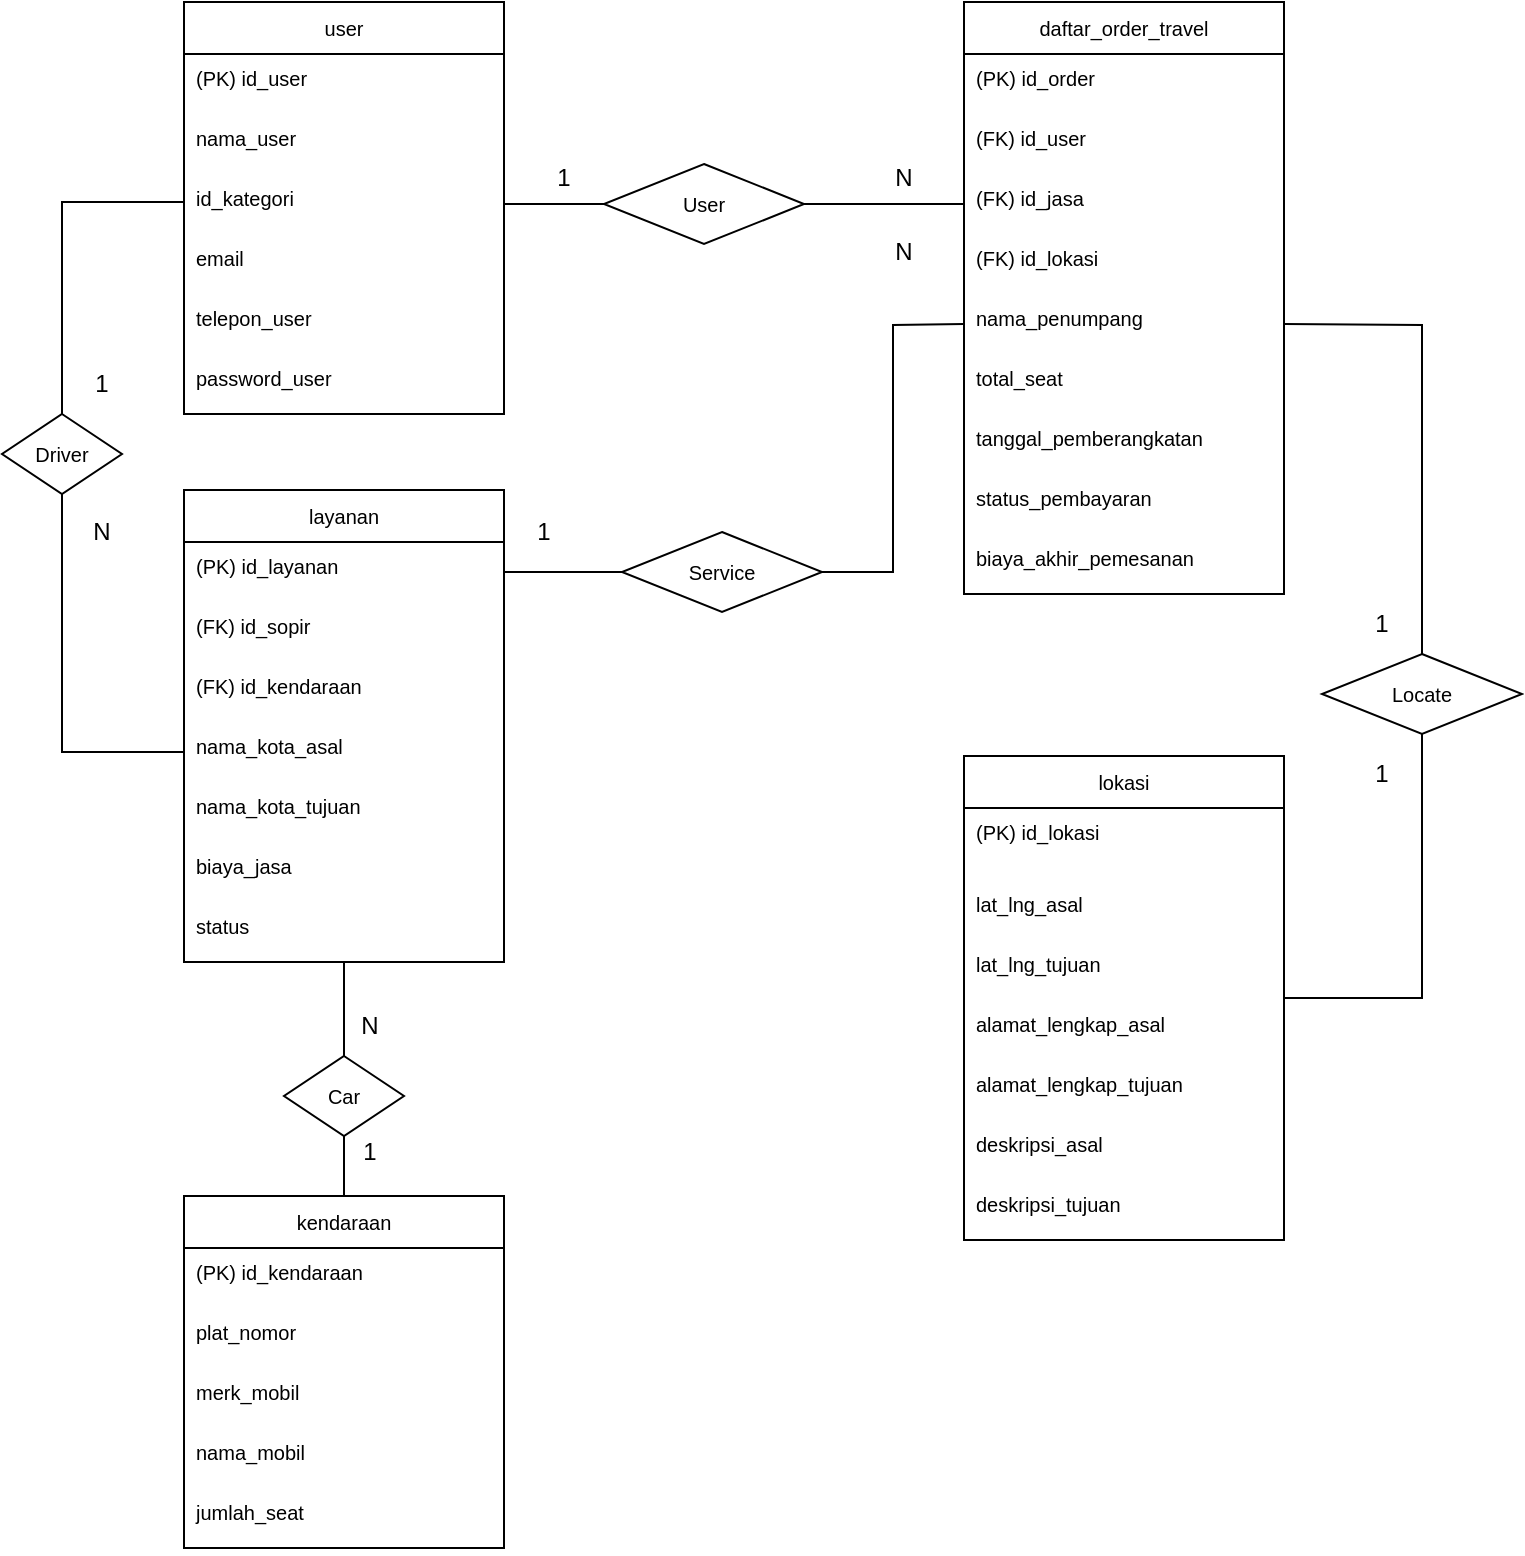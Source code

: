 <mxfile version="20.6.2" type="device"><diagram id="Vi5kI4NgUwLFS01iaTmD" name="Page-1"><mxGraphModel dx="32" dy="2723" grid="1" gridSize="10" guides="1" tooltips="1" connect="1" arrows="1" fold="1" page="1" pageScale="1" pageWidth="850" pageHeight="1100" math="0" shadow="0"><root><mxCell id="0"/><mxCell id="1" parent="0"/><mxCell id="12" value="user" style="swimlane;fontStyle=0;childLayout=stackLayout;horizontal=1;startSize=26;horizontalStack=0;resizeParent=1;resizeParentMax=0;resizeLast=0;collapsible=1;marginBottom=0;align=center;fontSize=10;" parent="1" vertex="1"><mxGeometry x="991" y="-2036" width="160" height="206" as="geometry"><mxRectangle x="1230" y="160" width="80" height="26" as="alternateBounds"/></mxGeometry></mxCell><mxCell id="13" value="(PK) id_user" style="text;strokeColor=none;fillColor=none;spacingLeft=4;spacingRight=4;overflow=hidden;rotatable=0;points=[[0,0.5],[1,0.5]];portConstraint=eastwest;fontSize=10;fontStyle=0" parent="12" vertex="1"><mxGeometry y="26" width="160" height="30" as="geometry"/></mxCell><mxCell id="15" value="nama_user" style="text;strokeColor=none;fillColor=none;spacingLeft=4;spacingRight=4;overflow=hidden;rotatable=0;points=[[0,0.5],[1,0.5]];portConstraint=eastwest;fontSize=10;" parent="12" vertex="1"><mxGeometry y="56" width="160" height="30" as="geometry"/></mxCell><mxCell id="14" value="id_kategori" style="text;strokeColor=none;fillColor=none;spacingLeft=4;spacingRight=4;overflow=hidden;rotatable=0;points=[[0,0.5],[1,0.5]];portConstraint=eastwest;fontSize=10;fontStyle=0" parent="12" vertex="1"><mxGeometry y="86" width="160" height="30" as="geometry"/></mxCell><mxCell id="16" value="email" style="text;strokeColor=none;fillColor=none;spacingLeft=4;spacingRight=4;overflow=hidden;rotatable=0;points=[[0,0.5],[1,0.5]];portConstraint=eastwest;fontSize=10;" parent="12" vertex="1"><mxGeometry y="116" width="160" height="30" as="geometry"/></mxCell><mxCell id="17" value="telepon_user" style="text;strokeColor=none;fillColor=none;spacingLeft=4;spacingRight=4;overflow=hidden;rotatable=0;points=[[0,0.5],[1,0.5]];portConstraint=eastwest;fontSize=10;" parent="12" vertex="1"><mxGeometry y="146" width="160" height="30" as="geometry"/></mxCell><mxCell id="18" value="password_user" style="text;strokeColor=none;fillColor=none;spacingLeft=4;spacingRight=4;overflow=hidden;rotatable=0;points=[[0,0.5],[1,0.5]];portConstraint=eastwest;fontSize=10;" parent="12" vertex="1"><mxGeometry y="176" width="160" height="30" as="geometry"/></mxCell><mxCell id="100" style="edgeStyle=orthogonalEdgeStyle;rounded=0;html=1;exitX=0.5;exitY=1;exitDx=0;exitDy=0;endArrow=none;endFill=0;entryX=0.5;entryY=0;entryDx=0;entryDy=0;" parent="1" source="19" target="48" edge="1"><mxGeometry relative="1" as="geometry"><mxPoint x="1071.009" y="-1549" as="targetPoint"/></mxGeometry></mxCell><mxCell id="19" value="layanan" style="swimlane;fontStyle=0;childLayout=stackLayout;horizontal=1;startSize=26;horizontalStack=0;resizeParent=1;resizeParentMax=0;resizeLast=0;collapsible=1;marginBottom=0;align=center;fontSize=10;" parent="1" vertex="1"><mxGeometry x="991" y="-1792" width="160" height="236" as="geometry"><mxRectangle x="1230" y="160" width="80" height="26" as="alternateBounds"/></mxGeometry></mxCell><mxCell id="20" value="(PK) id_layanan" style="text;strokeColor=none;fillColor=none;spacingLeft=4;spacingRight=4;overflow=hidden;rotatable=0;points=[[0,0.5],[1,0.5]];portConstraint=eastwest;fontSize=10;fontStyle=0" parent="19" vertex="1"><mxGeometry y="26" width="160" height="30" as="geometry"/></mxCell><mxCell id="99" value="(FK) id_sopir" style="text;strokeColor=none;fillColor=none;spacingLeft=4;spacingRight=4;overflow=hidden;rotatable=0;points=[[0,0.5],[1,0.5]];portConstraint=eastwest;fontSize=10;" parent="19" vertex="1"><mxGeometry y="56" width="160" height="30" as="geometry"/></mxCell><mxCell id="98" value="(FK) id_kendaraan" style="text;strokeColor=none;fillColor=none;spacingLeft=4;spacingRight=4;overflow=hidden;rotatable=0;points=[[0,0.5],[1,0.5]];portConstraint=eastwest;fontSize=10;" parent="19" vertex="1"><mxGeometry y="86" width="160" height="30" as="geometry"/></mxCell><mxCell id="21" value="nama_kota_asal" style="text;strokeColor=none;fillColor=none;spacingLeft=4;spacingRight=4;overflow=hidden;rotatable=0;points=[[0,0.5],[1,0.5]];portConstraint=eastwest;fontSize=10;" parent="19" vertex="1"><mxGeometry y="116" width="160" height="30" as="geometry"/></mxCell><mxCell id="22" value="nama_kota_tujuan" style="text;strokeColor=none;fillColor=none;spacingLeft=4;spacingRight=4;overflow=hidden;rotatable=0;points=[[0,0.5],[1,0.5]];portConstraint=eastwest;fontSize=10;" parent="19" vertex="1"><mxGeometry y="146" width="160" height="30" as="geometry"/></mxCell><mxCell id="82" value="biaya_jasa" style="text;strokeColor=none;fillColor=none;spacingLeft=4;spacingRight=4;overflow=hidden;rotatable=0;points=[[0,0.5],[1,0.5]];portConstraint=eastwest;fontSize=10;" parent="19" vertex="1"><mxGeometry y="176" width="160" height="30" as="geometry"/></mxCell><mxCell id="23" value="status" style="text;strokeColor=none;fillColor=none;spacingLeft=4;spacingRight=4;overflow=hidden;rotatable=0;points=[[0,0.5],[1,0.5]];portConstraint=eastwest;fontSize=10;" parent="19" vertex="1"><mxGeometry y="206" width="160" height="30" as="geometry"/></mxCell><mxCell id="24" value="daftar_order_travel" style="swimlane;fontStyle=0;childLayout=stackLayout;horizontal=1;startSize=26;horizontalStack=0;resizeParent=1;resizeParentMax=0;resizeLast=0;collapsible=1;marginBottom=0;align=center;fontSize=10;" parent="1" vertex="1"><mxGeometry x="1381" y="-2036" width="160" height="296" as="geometry"><mxRectangle x="1230" y="160" width="80" height="26" as="alternateBounds"/></mxGeometry></mxCell><mxCell id="25" value="(PK) id_order" style="text;strokeColor=none;fillColor=none;spacingLeft=4;spacingRight=4;overflow=hidden;rotatable=0;points=[[0,0.5],[1,0.5]];portConstraint=eastwest;fontSize=10;fontStyle=0" parent="24" vertex="1"><mxGeometry y="26" width="160" height="30" as="geometry"/></mxCell><mxCell id="26" value="(FK) id_user" style="text;strokeColor=none;fillColor=none;spacingLeft=4;spacingRight=4;overflow=hidden;rotatable=0;points=[[0,0.5],[1,0.5]];portConstraint=eastwest;fontSize=10;" parent="24" vertex="1"><mxGeometry y="56" width="160" height="30" as="geometry"/></mxCell><mxCell id="27" value="(FK) id_jasa" style="text;strokeColor=none;fillColor=none;spacingLeft=4;spacingRight=4;overflow=hidden;rotatable=0;points=[[0,0.5],[1,0.5]];portConstraint=eastwest;fontSize=10;" parent="24" vertex="1"><mxGeometry y="86" width="160" height="30" as="geometry"/></mxCell><mxCell id="28" value="(FK) id_lokasi" style="text;strokeColor=none;fillColor=none;spacingLeft=4;spacingRight=4;overflow=hidden;rotatable=0;points=[[0,0.5],[1,0.5]];portConstraint=eastwest;fontSize=10;" parent="24" vertex="1"><mxGeometry y="116" width="160" height="30" as="geometry"/></mxCell><mxCell id="31" value="nama_penumpang" style="text;strokeColor=none;fillColor=none;spacingLeft=4;spacingRight=4;overflow=hidden;rotatable=0;points=[[0,0.5],[1,0.5]];portConstraint=eastwest;fontSize=10;" parent="24" vertex="1"><mxGeometry y="146" width="160" height="30" as="geometry"/></mxCell><mxCell id="108" value="total_seat" style="text;strokeColor=none;fillColor=none;spacingLeft=4;spacingRight=4;overflow=hidden;rotatable=0;points=[[0,0.5],[1,0.5]];portConstraint=eastwest;fontSize=10;" parent="24" vertex="1"><mxGeometry y="176" width="160" height="30" as="geometry"/></mxCell><mxCell id="32" value="tanggal_pemberangkatan" style="text;strokeColor=none;fillColor=none;spacingLeft=4;spacingRight=4;overflow=hidden;rotatable=0;points=[[0,0.5],[1,0.5]];portConstraint=eastwest;fontSize=10;" parent="24" vertex="1"><mxGeometry y="206" width="160" height="30" as="geometry"/></mxCell><mxCell id="33" value="status_pembayaran" style="text;strokeColor=none;fillColor=none;spacingLeft=4;spacingRight=4;overflow=hidden;rotatable=0;points=[[0,0.5],[1,0.5]];portConstraint=eastwest;fontSize=10;" parent="24" vertex="1"><mxGeometry y="236" width="160" height="30" as="geometry"/></mxCell><mxCell id="34" value="biaya_akhir_pemesanan" style="text;strokeColor=none;fillColor=none;spacingLeft=4;spacingRight=4;overflow=hidden;rotatable=0;points=[[0,0.5],[1,0.5]];portConstraint=eastwest;fontSize=10;" parent="24" vertex="1"><mxGeometry y="266" width="160" height="30" as="geometry"/></mxCell><mxCell id="35" style="edgeStyle=orthogonalEdgeStyle;rounded=0;orthogonalLoop=1;jettySize=auto;html=1;exitX=1;exitY=0.5;exitDx=0;exitDy=0;endArrow=none;endFill=0;" parent="1" source="37" target="27" edge="1"><mxGeometry relative="1" as="geometry"><mxPoint x="1471" y="-1936" as="targetPoint"/></mxGeometry></mxCell><mxCell id="36" style="edgeStyle=orthogonalEdgeStyle;rounded=0;orthogonalLoop=1;jettySize=auto;html=1;exitX=0;exitY=0.5;exitDx=0;exitDy=0;entryX=1;entryY=0.5;entryDx=0;entryDy=0;endArrow=none;endFill=0;" parent="1" source="37" target="14" edge="1"><mxGeometry relative="1" as="geometry"/></mxCell><mxCell id="37" value="User" style="rhombus;whiteSpace=wrap;html=1;fontSize=10;" parent="1" vertex="1"><mxGeometry x="1201" y="-1955" width="100" height="40" as="geometry"/></mxCell><mxCell id="38" style="edgeStyle=orthogonalEdgeStyle;rounded=0;orthogonalLoop=1;jettySize=auto;html=1;exitX=0;exitY=0.5;exitDx=0;exitDy=0;entryX=1;entryY=0.5;entryDx=0;entryDy=0;endArrow=none;endFill=0;" parent="1" source="40" target="20" edge="1"><mxGeometry relative="1" as="geometry"/></mxCell><mxCell id="40" value="Service" style="rhombus;whiteSpace=wrap;html=1;fontSize=10;" parent="1" vertex="1"><mxGeometry x="1210" y="-1771" width="100" height="40" as="geometry"/></mxCell><mxCell id="101" style="edgeStyle=orthogonalEdgeStyle;rounded=0;html=1;exitX=0.5;exitY=0;exitDx=0;exitDy=0;entryX=0.5;entryY=1;entryDx=0;entryDy=0;endArrow=none;endFill=0;" parent="1" source="41" target="48" edge="1"><mxGeometry relative="1" as="geometry"/></mxCell><mxCell id="41" value="kendaraan" style="swimlane;fontStyle=0;childLayout=stackLayout;horizontal=1;startSize=26;horizontalStack=0;resizeParent=1;resizeParentMax=0;resizeLast=0;collapsible=1;marginBottom=0;align=center;fontSize=10;" parent="1" vertex="1"><mxGeometry x="991" y="-1439" width="160" height="176" as="geometry"><mxRectangle x="1230" y="160" width="80" height="26" as="alternateBounds"/></mxGeometry></mxCell><mxCell id="42" value="(PK) id_kendaraan" style="text;strokeColor=none;fillColor=none;spacingLeft=4;spacingRight=4;overflow=hidden;rotatable=0;points=[[0,0.5],[1,0.5]];portConstraint=eastwest;fontSize=10;fontStyle=0" parent="41" vertex="1"><mxGeometry y="26" width="160" height="30" as="geometry"/></mxCell><mxCell id="43" value="plat_nomor" style="text;strokeColor=none;fillColor=none;spacingLeft=4;spacingRight=4;overflow=hidden;rotatable=0;points=[[0,0.5],[1,0.5]];portConstraint=eastwest;fontSize=10;fontStyle=0" parent="41" vertex="1"><mxGeometry y="56" width="160" height="30" as="geometry"/></mxCell><mxCell id="102" value="merk_mobil" style="text;strokeColor=none;fillColor=none;spacingLeft=4;spacingRight=4;overflow=hidden;rotatable=0;points=[[0,0.5],[1,0.5]];portConstraint=eastwest;fontSize=10;" parent="41" vertex="1"><mxGeometry y="86" width="160" height="30" as="geometry"/></mxCell><mxCell id="44" value="nama_mobil" style="text;strokeColor=none;fillColor=none;spacingLeft=4;spacingRight=4;overflow=hidden;rotatable=0;points=[[0,0.5],[1,0.5]];portConstraint=eastwest;fontSize=10;" parent="41" vertex="1"><mxGeometry y="116" width="160" height="30" as="geometry"/></mxCell><mxCell id="45" value="jumlah_seat" style="text;strokeColor=none;fillColor=none;spacingLeft=4;spacingRight=4;overflow=hidden;rotatable=0;points=[[0,0.5],[1,0.5]];portConstraint=eastwest;fontSize=10;" parent="41" vertex="1"><mxGeometry y="146" width="160" height="30" as="geometry"/></mxCell><mxCell id="48" value="Car" style="rhombus;whiteSpace=wrap;html=1;fontSize=10;" parent="1" vertex="1"><mxGeometry x="1041" y="-1509" width="60" height="40" as="geometry"/></mxCell><mxCell id="104" style="edgeStyle=orthogonalEdgeStyle;rounded=0;html=1;entryX=0.5;entryY=1;entryDx=0;entryDy=0;endArrow=none;endFill=0;" parent="1" source="49" target="60" edge="1"><mxGeometry relative="1" as="geometry"/></mxCell><mxCell id="49" value="lokasi" style="swimlane;fontStyle=0;childLayout=stackLayout;horizontal=1;startSize=26;horizontalStack=0;resizeParent=1;resizeParentMax=0;resizeLast=0;collapsible=1;marginBottom=0;align=center;fontSize=10;" parent="1" vertex="1"><mxGeometry x="1381" y="-1659" width="160" height="242" as="geometry"><mxRectangle x="1230" y="160" width="80" height="26" as="alternateBounds"/></mxGeometry></mxCell><mxCell id="50" value="(PK) id_lokasi" style="text;strokeColor=none;fillColor=none;spacingLeft=4;spacingRight=4;overflow=hidden;rotatable=0;points=[[0,0.5],[1,0.5]];portConstraint=eastwest;fontSize=10;fontStyle=0" parent="49" vertex="1"><mxGeometry y="26" width="160" height="36" as="geometry"/></mxCell><mxCell id="51" value="lat_lng_asal" style="text;strokeColor=none;fillColor=none;spacingLeft=4;spacingRight=4;overflow=hidden;rotatable=0;points=[[0,0.5],[1,0.5]];portConstraint=eastwest;fontSize=10;" parent="49" vertex="1"><mxGeometry y="62" width="160" height="30" as="geometry"/></mxCell><mxCell id="53" value="lat_lng_tujuan" style="text;strokeColor=none;fillColor=none;spacingLeft=4;spacingRight=4;overflow=hidden;rotatable=0;points=[[0,0.5],[1,0.5]];portConstraint=eastwest;fontSize=10;" parent="49" vertex="1"><mxGeometry y="92" width="160" height="30" as="geometry"/></mxCell><mxCell id="55" value="alamat_lengkap_asal" style="text;strokeColor=none;fillColor=none;spacingLeft=4;spacingRight=4;overflow=hidden;rotatable=0;points=[[0,0.5],[1,0.5]];portConstraint=eastwest;fontSize=10;" parent="49" vertex="1"><mxGeometry y="122" width="160" height="30" as="geometry"/></mxCell><mxCell id="56" value="alamat_lengkap_tujuan" style="text;strokeColor=none;fillColor=none;spacingLeft=4;spacingRight=4;overflow=hidden;rotatable=0;points=[[0,0.5],[1,0.5]];portConstraint=eastwest;fontSize=10;" parent="49" vertex="1"><mxGeometry y="152" width="160" height="30" as="geometry"/></mxCell><mxCell id="57" value="deskripsi_asal" style="text;strokeColor=none;fillColor=none;spacingLeft=4;spacingRight=4;overflow=hidden;rotatable=0;points=[[0,0.5],[1,0.5]];portConstraint=eastwest;fontSize=10;" parent="49" vertex="1"><mxGeometry y="182" width="160" height="30" as="geometry"/></mxCell><mxCell id="94" value="deskripsi_tujuan" style="text;strokeColor=none;fillColor=none;spacingLeft=4;spacingRight=4;overflow=hidden;rotatable=0;points=[[0,0.5],[1,0.5]];portConstraint=eastwest;fontSize=10;" parent="49" vertex="1"><mxGeometry y="212" width="160" height="30" as="geometry"/></mxCell><mxCell id="60" value="Locate" style="rhombus;whiteSpace=wrap;html=1;fontSize=10;" parent="1" vertex="1"><mxGeometry x="1560" y="-1710" width="100" height="40" as="geometry"/></mxCell><mxCell id="61" value="1" style="text;html=1;strokeColor=none;fillColor=none;align=center;verticalAlign=middle;whiteSpace=wrap;rounded=0;" parent="1" vertex="1"><mxGeometry x="1171" y="-1963" width="20" height="30" as="geometry"/></mxCell><mxCell id="62" value="N" style="text;html=1;strokeColor=none;fillColor=none;align=center;verticalAlign=middle;whiteSpace=wrap;rounded=0;" parent="1" vertex="1"><mxGeometry x="1341" y="-1963" width="20" height="30" as="geometry"/></mxCell><mxCell id="63" value="1" style="text;html=1;strokeColor=none;fillColor=none;align=center;verticalAlign=middle;whiteSpace=wrap;rounded=0;" parent="1" vertex="1"><mxGeometry x="1161" y="-1786" width="20" height="30" as="geometry"/></mxCell><mxCell id="64" value="N" style="text;html=1;strokeColor=none;fillColor=none;align=center;verticalAlign=middle;whiteSpace=wrap;rounded=0;" parent="1" vertex="1"><mxGeometry x="1341" y="-1926" width="20" height="30" as="geometry"/></mxCell><mxCell id="65" value="1" style="text;html=1;strokeColor=none;fillColor=none;align=center;verticalAlign=middle;whiteSpace=wrap;rounded=0;" parent="1" vertex="1"><mxGeometry x="1580" y="-1740" width="20" height="30" as="geometry"/></mxCell><mxCell id="66" value="1" style="text;html=1;strokeColor=none;fillColor=none;align=center;verticalAlign=middle;whiteSpace=wrap;rounded=0;" parent="1" vertex="1"><mxGeometry x="1580" y="-1665" width="20" height="30" as="geometry"/></mxCell><mxCell id="67" value="1" style="text;html=1;strokeColor=none;fillColor=none;align=center;verticalAlign=middle;whiteSpace=wrap;rounded=0;" parent="1" vertex="1"><mxGeometry x="1074" y="-1476" width="20" height="30" as="geometry"/></mxCell><mxCell id="68" value="N" style="text;html=1;strokeColor=none;fillColor=none;align=center;verticalAlign=middle;whiteSpace=wrap;rounded=0;" parent="1" vertex="1"><mxGeometry x="940" y="-1786" width="20" height="30" as="geometry"/></mxCell><mxCell id="79" style="edgeStyle=orthogonalEdgeStyle;html=1;exitX=0;exitY=0.5;exitDx=0;exitDy=0;rounded=0;endArrow=none;endFill=0;entryX=0.5;entryY=0;entryDx=0;entryDy=0;" parent="1" source="15" target="80" edge="1"><mxGeometry relative="1" as="geometry"><Array as="points"><mxPoint x="930" y="-1936"/></Array></mxGeometry></mxCell><mxCell id="83" style="edgeStyle=orthogonalEdgeStyle;rounded=0;html=1;exitX=0.5;exitY=1;exitDx=0;exitDy=0;entryX=0;entryY=0.5;entryDx=0;entryDy=0;endArrow=none;endFill=0;" parent="1" source="80" target="21" edge="1"><mxGeometry relative="1" as="geometry"/></mxCell><mxCell id="80" value="Driver" style="rhombus;whiteSpace=wrap;html=1;fontSize=10;" parent="1" vertex="1"><mxGeometry x="900" y="-1830" width="60" height="40" as="geometry"/></mxCell><mxCell id="95" value="1" style="text;html=1;strokeColor=none;fillColor=none;align=center;verticalAlign=middle;whiteSpace=wrap;rounded=0;" parent="1" vertex="1"><mxGeometry x="940" y="-1860" width="20" height="30" as="geometry"/></mxCell><mxCell id="97" value="N" style="text;html=1;strokeColor=none;fillColor=none;align=center;verticalAlign=middle;whiteSpace=wrap;rounded=0;" parent="1" vertex="1"><mxGeometry x="1074" y="-1539" width="20" height="30" as="geometry"/></mxCell><mxCell id="103" style="edgeStyle=orthogonalEdgeStyle;rounded=0;html=1;exitX=1;exitY=0.5;exitDx=0;exitDy=0;entryX=0.5;entryY=0;entryDx=0;entryDy=0;endArrow=none;endFill=0;" parent="1" target="60" edge="1"><mxGeometry relative="1" as="geometry"><mxPoint x="1541" y="-1875" as="sourcePoint"/></mxGeometry></mxCell><mxCell id="105" style="edgeStyle=orthogonalEdgeStyle;rounded=0;html=1;exitX=0;exitY=0.5;exitDx=0;exitDy=0;entryX=1;entryY=0.5;entryDx=0;entryDy=0;endArrow=none;endFill=0;" parent="1" target="40" edge="1"><mxGeometry relative="1" as="geometry"><mxPoint x="1381" y="-1875" as="sourcePoint"/></mxGeometry></mxCell></root></mxGraphModel></diagram></mxfile>